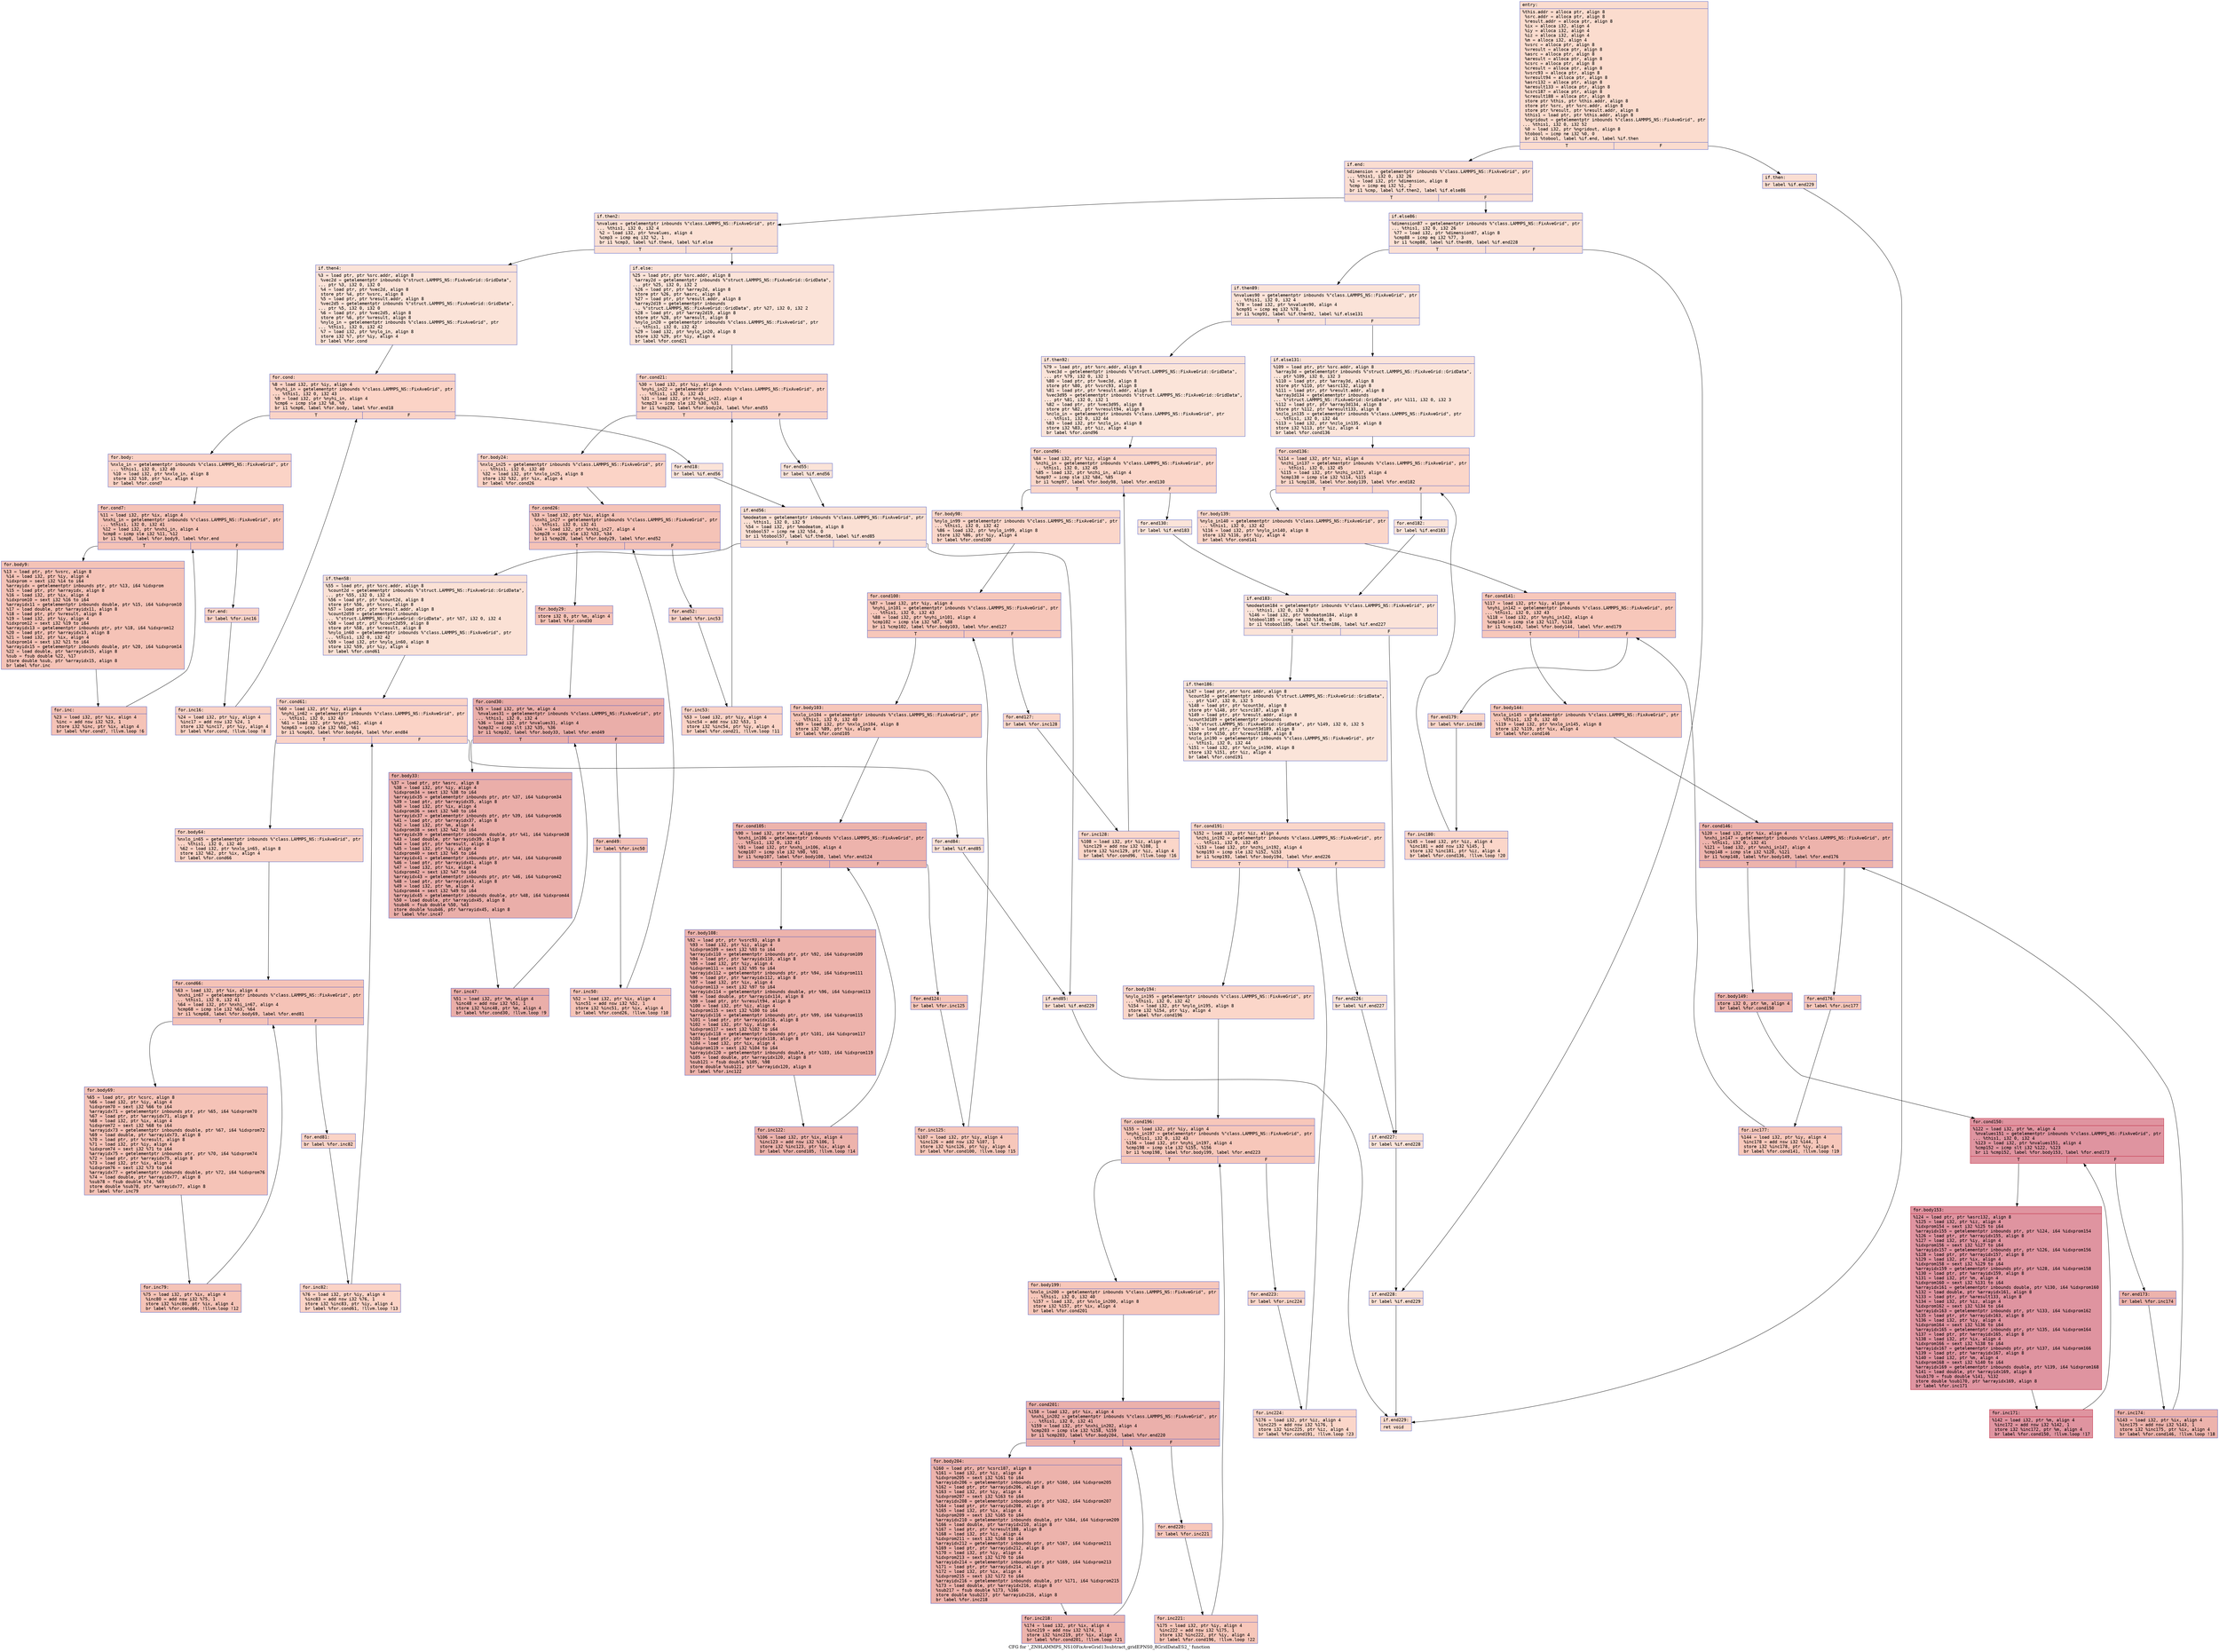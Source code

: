 digraph "CFG for '_ZN9LAMMPS_NS10FixAveGrid13subtract_gridEPNS0_8GridDataES2_' function" {
	label="CFG for '_ZN9LAMMPS_NS10FixAveGrid13subtract_gridEPNS0_8GridDataES2_' function";

	Node0x560b5145b960 [shape=record,color="#3d50c3ff", style=filled, fillcolor="#f7af9170" fontname="Courier",label="{entry:\l|  %this.addr = alloca ptr, align 8\l  %src.addr = alloca ptr, align 8\l  %result.addr = alloca ptr, align 8\l  %ix = alloca i32, align 4\l  %iy = alloca i32, align 4\l  %iz = alloca i32, align 4\l  %m = alloca i32, align 4\l  %vsrc = alloca ptr, align 8\l  %vresult = alloca ptr, align 8\l  %asrc = alloca ptr, align 8\l  %aresult = alloca ptr, align 8\l  %csrc = alloca ptr, align 8\l  %cresult = alloca ptr, align 8\l  %vsrc93 = alloca ptr, align 8\l  %vresult94 = alloca ptr, align 8\l  %asrc132 = alloca ptr, align 8\l  %aresult133 = alloca ptr, align 8\l  %csrc187 = alloca ptr, align 8\l  %cresult188 = alloca ptr, align 8\l  store ptr %this, ptr %this.addr, align 8\l  store ptr %src, ptr %src.addr, align 8\l  store ptr %result, ptr %result.addr, align 8\l  %this1 = load ptr, ptr %this.addr, align 8\l  %ngridout = getelementptr inbounds %\"class.LAMMPS_NS::FixAveGrid\", ptr\l... %this1, i32 0, i32 52\l  %0 = load i32, ptr %ngridout, align 8\l  %tobool = icmp ne i32 %0, 0\l  br i1 %tobool, label %if.end, label %if.then\l|{<s0>T|<s1>F}}"];
	Node0x560b5145b960:s0 -> Node0x560b51462340[tooltip="entry -> if.end\nProbability 62.50%" ];
	Node0x560b5145b960:s1 -> Node0x560b51463090[tooltip="entry -> if.then\nProbability 37.50%" ];
	Node0x560b51463090 [shape=record,color="#3d50c3ff", style=filled, fillcolor="#f7b59970" fontname="Courier",label="{if.then:\l|  br label %if.end229\l}"];
	Node0x560b51463090 -> Node0x560b514631b0[tooltip="if.then -> if.end229\nProbability 100.00%" ];
	Node0x560b51462340 [shape=record,color="#3d50c3ff", style=filled, fillcolor="#f7b39670" fontname="Courier",label="{if.end:\l|  %dimension = getelementptr inbounds %\"class.LAMMPS_NS::FixAveGrid\", ptr\l... %this1, i32 0, i32 26\l  %1 = load i32, ptr %dimension, align 8\l  %cmp = icmp eq i32 %1, 2\l  br i1 %cmp, label %if.then2, label %if.else86\l|{<s0>T|<s1>F}}"];
	Node0x560b51462340:s0 -> Node0x560b514634c0[tooltip="if.end -> if.then2\nProbability 50.00%" ];
	Node0x560b51462340:s1 -> Node0x560b51463540[tooltip="if.end -> if.else86\nProbability 50.00%" ];
	Node0x560b514634c0 [shape=record,color="#3d50c3ff", style=filled, fillcolor="#f7b99e70" fontname="Courier",label="{if.then2:\l|  %nvalues = getelementptr inbounds %\"class.LAMMPS_NS::FixAveGrid\", ptr\l... %this1, i32 0, i32 4\l  %2 = load i32, ptr %nvalues, align 4\l  %cmp3 = icmp eq i32 %2, 1\l  br i1 %cmp3, label %if.then4, label %if.else\l|{<s0>T|<s1>F}}"];
	Node0x560b514634c0:s0 -> Node0x560b51463880[tooltip="if.then2 -> if.then4\nProbability 50.00%" ];
	Node0x560b514634c0:s1 -> Node0x560b51463900[tooltip="if.then2 -> if.else\nProbability 50.00%" ];
	Node0x560b51463880 [shape=record,color="#3d50c3ff", style=filled, fillcolor="#f6bfa670" fontname="Courier",label="{if.then4:\l|  %3 = load ptr, ptr %src.addr, align 8\l  %vec2d = getelementptr inbounds %\"struct.LAMMPS_NS::FixAveGrid::GridData\",\l... ptr %3, i32 0, i32 0\l  %4 = load ptr, ptr %vec2d, align 8\l  store ptr %4, ptr %vsrc, align 8\l  %5 = load ptr, ptr %result.addr, align 8\l  %vec2d5 = getelementptr inbounds %\"struct.LAMMPS_NS::FixAveGrid::GridData\",\l... ptr %5, i32 0, i32 0\l  %6 = load ptr, ptr %vec2d5, align 8\l  store ptr %6, ptr %vresult, align 8\l  %nylo_in = getelementptr inbounds %\"class.LAMMPS_NS::FixAveGrid\", ptr\l... %this1, i32 0, i32 42\l  %7 = load i32, ptr %nylo_in, align 8\l  store i32 %7, ptr %iy, align 4\l  br label %for.cond\l}"];
	Node0x560b51463880 -> Node0x560b51464120[tooltip="if.then4 -> for.cond\nProbability 100.00%" ];
	Node0x560b51464120 [shape=record,color="#3d50c3ff", style=filled, fillcolor="#f59c7d70" fontname="Courier",label="{for.cond:\l|  %8 = load i32, ptr %iy, align 4\l  %nyhi_in = getelementptr inbounds %\"class.LAMMPS_NS::FixAveGrid\", ptr\l... %this1, i32 0, i32 43\l  %9 = load i32, ptr %nyhi_in, align 4\l  %cmp6 = icmp sle i32 %8, %9\l  br i1 %cmp6, label %for.body, label %for.end18\l|{<s0>T|<s1>F}}"];
	Node0x560b51464120:s0 -> Node0x560b514644a0[tooltip="for.cond -> for.body\nProbability 96.88%" ];
	Node0x560b51464120:s1 -> Node0x560b51464520[tooltip="for.cond -> for.end18\nProbability 3.12%" ];
	Node0x560b514644a0 [shape=record,color="#3d50c3ff", style=filled, fillcolor="#f59c7d70" fontname="Courier",label="{for.body:\l|  %nxlo_in = getelementptr inbounds %\"class.LAMMPS_NS::FixAveGrid\", ptr\l... %this1, i32 0, i32 40\l  %10 = load i32, ptr %nxlo_in, align 8\l  store i32 %10, ptr %ix, align 4\l  br label %for.cond7\l}"];
	Node0x560b514644a0 -> Node0x560b51464850[tooltip="for.body -> for.cond7\nProbability 100.00%" ];
	Node0x560b51464850 [shape=record,color="#3d50c3ff", style=filled, fillcolor="#e8765c70" fontname="Courier",label="{for.cond7:\l|  %11 = load i32, ptr %ix, align 4\l  %nxhi_in = getelementptr inbounds %\"class.LAMMPS_NS::FixAveGrid\", ptr\l... %this1, i32 0, i32 41\l  %12 = load i32, ptr %nxhi_in, align 4\l  %cmp8 = icmp sle i32 %11, %12\l  br i1 %cmp8, label %for.body9, label %for.end\l|{<s0>T|<s1>F}}"];
	Node0x560b51464850:s0 -> Node0x560b5134bf10[tooltip="for.cond7 -> for.body9\nProbability 96.88%" ];
	Node0x560b51464850:s1 -> Node0x560b51462d70[tooltip="for.cond7 -> for.end\nProbability 3.12%" ];
	Node0x560b5134bf10 [shape=record,color="#3d50c3ff", style=filled, fillcolor="#e8765c70" fontname="Courier",label="{for.body9:\l|  %13 = load ptr, ptr %vsrc, align 8\l  %14 = load i32, ptr %iy, align 4\l  %idxprom = sext i32 %14 to i64\l  %arrayidx = getelementptr inbounds ptr, ptr %13, i64 %idxprom\l  %15 = load ptr, ptr %arrayidx, align 8\l  %16 = load i32, ptr %ix, align 4\l  %idxprom10 = sext i32 %16 to i64\l  %arrayidx11 = getelementptr inbounds double, ptr %15, i64 %idxprom10\l  %17 = load double, ptr %arrayidx11, align 8\l  %18 = load ptr, ptr %vresult, align 8\l  %19 = load i32, ptr %iy, align 4\l  %idxprom12 = sext i32 %19 to i64\l  %arrayidx13 = getelementptr inbounds ptr, ptr %18, i64 %idxprom12\l  %20 = load ptr, ptr %arrayidx13, align 8\l  %21 = load i32, ptr %ix, align 4\l  %idxprom14 = sext i32 %21 to i64\l  %arrayidx15 = getelementptr inbounds double, ptr %20, i64 %idxprom14\l  %22 = load double, ptr %arrayidx15, align 8\l  %sub = fsub double %22, %17\l  store double %sub, ptr %arrayidx15, align 8\l  br label %for.inc\l}"];
	Node0x560b5134bf10 -> Node0x560b51465bc0[tooltip="for.body9 -> for.inc\nProbability 100.00%" ];
	Node0x560b51465bc0 [shape=record,color="#3d50c3ff", style=filled, fillcolor="#e8765c70" fontname="Courier",label="{for.inc:\l|  %23 = load i32, ptr %ix, align 4\l  %inc = add nsw i32 %23, 1\l  store i32 %inc, ptr %ix, align 4\l  br label %for.cond7, !llvm.loop !6\l}"];
	Node0x560b51465bc0 -> Node0x560b51464850[tooltip="for.inc -> for.cond7\nProbability 100.00%" ];
	Node0x560b51462d70 [shape=record,color="#3d50c3ff", style=filled, fillcolor="#f59c7d70" fontname="Courier",label="{for.end:\l|  br label %for.inc16\l}"];
	Node0x560b51462d70 -> Node0x560b51466030[tooltip="for.end -> for.inc16\nProbability 100.00%" ];
	Node0x560b51466030 [shape=record,color="#3d50c3ff", style=filled, fillcolor="#f59c7d70" fontname="Courier",label="{for.inc16:\l|  %24 = load i32, ptr %iy, align 4\l  %inc17 = add nsw i32 %24, 1\l  store i32 %inc17, ptr %iy, align 4\l  br label %for.cond, !llvm.loop !8\l}"];
	Node0x560b51466030 -> Node0x560b51464120[tooltip="for.inc16 -> for.cond\nProbability 100.00%" ];
	Node0x560b51464520 [shape=record,color="#3d50c3ff", style=filled, fillcolor="#f6bfa670" fontname="Courier",label="{for.end18:\l|  br label %if.end56\l}"];
	Node0x560b51464520 -> Node0x560b514664b0[tooltip="for.end18 -> if.end56\nProbability 100.00%" ];
	Node0x560b51463900 [shape=record,color="#3d50c3ff", style=filled, fillcolor="#f6bfa670" fontname="Courier",label="{if.else:\l|  %25 = load ptr, ptr %src.addr, align 8\l  %array2d = getelementptr inbounds %\"struct.LAMMPS_NS::FixAveGrid::GridData\",\l... ptr %25, i32 0, i32 2\l  %26 = load ptr, ptr %array2d, align 8\l  store ptr %26, ptr %asrc, align 8\l  %27 = load ptr, ptr %result.addr, align 8\l  %array2d19 = getelementptr inbounds\l... %\"struct.LAMMPS_NS::FixAveGrid::GridData\", ptr %27, i32 0, i32 2\l  %28 = load ptr, ptr %array2d19, align 8\l  store ptr %28, ptr %aresult, align 8\l  %nylo_in20 = getelementptr inbounds %\"class.LAMMPS_NS::FixAveGrid\", ptr\l... %this1, i32 0, i32 42\l  %29 = load i32, ptr %nylo_in20, align 8\l  store i32 %29, ptr %iy, align 4\l  br label %for.cond21\l}"];
	Node0x560b51463900 -> Node0x560b51466cc0[tooltip="if.else -> for.cond21\nProbability 100.00%" ];
	Node0x560b51466cc0 [shape=record,color="#3d50c3ff", style=filled, fillcolor="#f59c7d70" fontname="Courier",label="{for.cond21:\l|  %30 = load i32, ptr %iy, align 4\l  %nyhi_in22 = getelementptr inbounds %\"class.LAMMPS_NS::FixAveGrid\", ptr\l... %this1, i32 0, i32 43\l  %31 = load i32, ptr %nyhi_in22, align 4\l  %cmp23 = icmp sle i32 %30, %31\l  br i1 %cmp23, label %for.body24, label %for.end55\l|{<s0>T|<s1>F}}"];
	Node0x560b51466cc0:s0 -> Node0x560b51467050[tooltip="for.cond21 -> for.body24\nProbability 96.88%" ];
	Node0x560b51466cc0:s1 -> Node0x560b514670d0[tooltip="for.cond21 -> for.end55\nProbability 3.12%" ];
	Node0x560b51467050 [shape=record,color="#3d50c3ff", style=filled, fillcolor="#f59c7d70" fontname="Courier",label="{for.body24:\l|  %nxlo_in25 = getelementptr inbounds %\"class.LAMMPS_NS::FixAveGrid\", ptr\l... %this1, i32 0, i32 40\l  %32 = load i32, ptr %nxlo_in25, align 8\l  store i32 %32, ptr %ix, align 4\l  br label %for.cond26\l}"];
	Node0x560b51467050 -> Node0x560b51467410[tooltip="for.body24 -> for.cond26\nProbability 100.00%" ];
	Node0x560b51467410 [shape=record,color="#3d50c3ff", style=filled, fillcolor="#e8765c70" fontname="Courier",label="{for.cond26:\l|  %33 = load i32, ptr %ix, align 4\l  %nxhi_in27 = getelementptr inbounds %\"class.LAMMPS_NS::FixAveGrid\", ptr\l... %this1, i32 0, i32 41\l  %34 = load i32, ptr %nxhi_in27, align 4\l  %cmp28 = icmp sle i32 %33, %34\l  br i1 %cmp28, label %for.body29, label %for.end52\l|{<s0>T|<s1>F}}"];
	Node0x560b51467410:s0 -> Node0x560b514677a0[tooltip="for.cond26 -> for.body29\nProbability 96.88%" ];
	Node0x560b51467410:s1 -> Node0x560b51467820[tooltip="for.cond26 -> for.end52\nProbability 3.12%" ];
	Node0x560b514677a0 [shape=record,color="#3d50c3ff", style=filled, fillcolor="#e8765c70" fontname="Courier",label="{for.body29:\l|  store i32 0, ptr %m, align 4\l  br label %for.cond30\l}"];
	Node0x560b514677a0 -> Node0x560b514679f0[tooltip="for.body29 -> for.cond30\nProbability 100.00%" ];
	Node0x560b514679f0 [shape=record,color="#3d50c3ff", style=filled, fillcolor="#d0473d70" fontname="Courier",label="{for.cond30:\l|  %35 = load i32, ptr %m, align 4\l  %nvalues31 = getelementptr inbounds %\"class.LAMMPS_NS::FixAveGrid\", ptr\l... %this1, i32 0, i32 4\l  %36 = load i32, ptr %nvalues31, align 4\l  %cmp32 = icmp slt i32 %35, %36\l  br i1 %cmp32, label %for.body33, label %for.end49\l|{<s0>T|<s1>F}}"];
	Node0x560b514679f0:s0 -> Node0x560b51467d80[tooltip="for.cond30 -> for.body33\nProbability 96.88%" ];
	Node0x560b514679f0:s1 -> Node0x560b51467e00[tooltip="for.cond30 -> for.end49\nProbability 3.12%" ];
	Node0x560b51467d80 [shape=record,color="#3d50c3ff", style=filled, fillcolor="#d0473d70" fontname="Courier",label="{for.body33:\l|  %37 = load ptr, ptr %asrc, align 8\l  %38 = load i32, ptr %iy, align 4\l  %idxprom34 = sext i32 %38 to i64\l  %arrayidx35 = getelementptr inbounds ptr, ptr %37, i64 %idxprom34\l  %39 = load ptr, ptr %arrayidx35, align 8\l  %40 = load i32, ptr %ix, align 4\l  %idxprom36 = sext i32 %40 to i64\l  %arrayidx37 = getelementptr inbounds ptr, ptr %39, i64 %idxprom36\l  %41 = load ptr, ptr %arrayidx37, align 8\l  %42 = load i32, ptr %m, align 4\l  %idxprom38 = sext i32 %42 to i64\l  %arrayidx39 = getelementptr inbounds double, ptr %41, i64 %idxprom38\l  %43 = load double, ptr %arrayidx39, align 8\l  %44 = load ptr, ptr %aresult, align 8\l  %45 = load i32, ptr %iy, align 4\l  %idxprom40 = sext i32 %45 to i64\l  %arrayidx41 = getelementptr inbounds ptr, ptr %44, i64 %idxprom40\l  %46 = load ptr, ptr %arrayidx41, align 8\l  %47 = load i32, ptr %ix, align 4\l  %idxprom42 = sext i32 %47 to i64\l  %arrayidx43 = getelementptr inbounds ptr, ptr %46, i64 %idxprom42\l  %48 = load ptr, ptr %arrayidx43, align 8\l  %49 = load i32, ptr %m, align 4\l  %idxprom44 = sext i32 %49 to i64\l  %arrayidx45 = getelementptr inbounds double, ptr %48, i64 %idxprom44\l  %50 = load double, ptr %arrayidx45, align 8\l  %sub46 = fsub double %50, %43\l  store double %sub46, ptr %arrayidx45, align 8\l  br label %for.inc47\l}"];
	Node0x560b51467d80 -> Node0x560b51464c70[tooltip="for.body33 -> for.inc47\nProbability 100.00%" ];
	Node0x560b51464c70 [shape=record,color="#3d50c3ff", style=filled, fillcolor="#d0473d70" fontname="Courier",label="{for.inc47:\l|  %51 = load i32, ptr %m, align 4\l  %inc48 = add nsw i32 %51, 1\l  store i32 %inc48, ptr %m, align 4\l  br label %for.cond30, !llvm.loop !9\l}"];
	Node0x560b51464c70 -> Node0x560b514679f0[tooltip="for.inc47 -> for.cond30\nProbability 100.00%" ];
	Node0x560b51467e00 [shape=record,color="#3d50c3ff", style=filled, fillcolor="#e8765c70" fontname="Courier",label="{for.end49:\l|  br label %for.inc50\l}"];
	Node0x560b51467e00 -> Node0x560b514650f0[tooltip="for.end49 -> for.inc50\nProbability 100.00%" ];
	Node0x560b514650f0 [shape=record,color="#3d50c3ff", style=filled, fillcolor="#e8765c70" fontname="Courier",label="{for.inc50:\l|  %52 = load i32, ptr %ix, align 4\l  %inc51 = add nsw i32 %52, 1\l  store i32 %inc51, ptr %ix, align 4\l  br label %for.cond26, !llvm.loop !10\l}"];
	Node0x560b514650f0 -> Node0x560b51467410[tooltip="for.inc50 -> for.cond26\nProbability 100.00%" ];
	Node0x560b51467820 [shape=record,color="#3d50c3ff", style=filled, fillcolor="#f59c7d70" fontname="Courier",label="{for.end52:\l|  br label %for.inc53\l}"];
	Node0x560b51467820 -> Node0x560b5146a7a0[tooltip="for.end52 -> for.inc53\nProbability 100.00%" ];
	Node0x560b5146a7a0 [shape=record,color="#3d50c3ff", style=filled, fillcolor="#f59c7d70" fontname="Courier",label="{for.inc53:\l|  %53 = load i32, ptr %iy, align 4\l  %inc54 = add nsw i32 %53, 1\l  store i32 %inc54, ptr %iy, align 4\l  br label %for.cond21, !llvm.loop !11\l}"];
	Node0x560b5146a7a0 -> Node0x560b51466cc0[tooltip="for.inc53 -> for.cond21\nProbability 100.00%" ];
	Node0x560b514670d0 [shape=record,color="#3d50c3ff", style=filled, fillcolor="#f6bfa670" fontname="Courier",label="{for.end55:\l|  br label %if.end56\l}"];
	Node0x560b514670d0 -> Node0x560b514664b0[tooltip="for.end55 -> if.end56\nProbability 100.00%" ];
	Node0x560b514664b0 [shape=record,color="#3d50c3ff", style=filled, fillcolor="#f7b99e70" fontname="Courier",label="{if.end56:\l|  %modeatom = getelementptr inbounds %\"class.LAMMPS_NS::FixAveGrid\", ptr\l... %this1, i32 0, i32 9\l  %54 = load i32, ptr %modeatom, align 8\l  %tobool57 = icmp ne i32 %54, 0\l  br i1 %tobool57, label %if.then58, label %if.end85\l|{<s0>T|<s1>F}}"];
	Node0x560b514664b0:s0 -> Node0x560b5146aec0[tooltip="if.end56 -> if.then58\nProbability 62.50%" ];
	Node0x560b514664b0:s1 -> Node0x560b5146af40[tooltip="if.end56 -> if.end85\nProbability 37.50%" ];
	Node0x560b5146aec0 [shape=record,color="#3d50c3ff", style=filled, fillcolor="#f7bca170" fontname="Courier",label="{if.then58:\l|  %55 = load ptr, ptr %src.addr, align 8\l  %count2d = getelementptr inbounds %\"struct.LAMMPS_NS::FixAveGrid::GridData\",\l... ptr %55, i32 0, i32 4\l  %56 = load ptr, ptr %count2d, align 8\l  store ptr %56, ptr %csrc, align 8\l  %57 = load ptr, ptr %result.addr, align 8\l  %count2d59 = getelementptr inbounds\l... %\"struct.LAMMPS_NS::FixAveGrid::GridData\", ptr %57, i32 0, i32 4\l  %58 = load ptr, ptr %count2d59, align 8\l  store ptr %58, ptr %cresult, align 8\l  %nylo_in60 = getelementptr inbounds %\"class.LAMMPS_NS::FixAveGrid\", ptr\l... %this1, i32 0, i32 42\l  %59 = load i32, ptr %nylo_in60, align 8\l  store i32 %59, ptr %iy, align 4\l  br label %for.cond61\l}"];
	Node0x560b5146aec0 -> Node0x560b5146b790[tooltip="if.then58 -> for.cond61\nProbability 100.00%" ];
	Node0x560b5146b790 [shape=record,color="#3d50c3ff", style=filled, fillcolor="#f59c7d70" fontname="Courier",label="{for.cond61:\l|  %60 = load i32, ptr %iy, align 4\l  %nyhi_in62 = getelementptr inbounds %\"class.LAMMPS_NS::FixAveGrid\", ptr\l... %this1, i32 0, i32 43\l  %61 = load i32, ptr %nyhi_in62, align 4\l  %cmp63 = icmp sle i32 %60, %61\l  br i1 %cmp63, label %for.body64, label %for.end84\l|{<s0>T|<s1>F}}"];
	Node0x560b5146b790:s0 -> Node0x560b5146bb20[tooltip="for.cond61 -> for.body64\nProbability 96.88%" ];
	Node0x560b5146b790:s1 -> Node0x560b5146bba0[tooltip="for.cond61 -> for.end84\nProbability 3.12%" ];
	Node0x560b5146bb20 [shape=record,color="#3d50c3ff", style=filled, fillcolor="#f59c7d70" fontname="Courier",label="{for.body64:\l|  %nxlo_in65 = getelementptr inbounds %\"class.LAMMPS_NS::FixAveGrid\", ptr\l... %this1, i32 0, i32 40\l  %62 = load i32, ptr %nxlo_in65, align 8\l  store i32 %62, ptr %ix, align 4\l  br label %for.cond66\l}"];
	Node0x560b5146bb20 -> Node0x560b5146bee0[tooltip="for.body64 -> for.cond66\nProbability 100.00%" ];
	Node0x560b5146bee0 [shape=record,color="#3d50c3ff", style=filled, fillcolor="#e8765c70" fontname="Courier",label="{for.cond66:\l|  %63 = load i32, ptr %ix, align 4\l  %nxhi_in67 = getelementptr inbounds %\"class.LAMMPS_NS::FixAveGrid\", ptr\l... %this1, i32 0, i32 41\l  %64 = load i32, ptr %nxhi_in67, align 4\l  %cmp68 = icmp sle i32 %63, %64\l  br i1 %cmp68, label %for.body69, label %for.end81\l|{<s0>T|<s1>F}}"];
	Node0x560b5146bee0:s0 -> Node0x560b5146c270[tooltip="for.cond66 -> for.body69\nProbability 96.88%" ];
	Node0x560b5146bee0:s1 -> Node0x560b5146c2f0[tooltip="for.cond66 -> for.end81\nProbability 3.12%" ];
	Node0x560b5146c270 [shape=record,color="#3d50c3ff", style=filled, fillcolor="#e8765c70" fontname="Courier",label="{for.body69:\l|  %65 = load ptr, ptr %csrc, align 8\l  %66 = load i32, ptr %iy, align 4\l  %idxprom70 = sext i32 %66 to i64\l  %arrayidx71 = getelementptr inbounds ptr, ptr %65, i64 %idxprom70\l  %67 = load ptr, ptr %arrayidx71, align 8\l  %68 = load i32, ptr %ix, align 4\l  %idxprom72 = sext i32 %68 to i64\l  %arrayidx73 = getelementptr inbounds double, ptr %67, i64 %idxprom72\l  %69 = load double, ptr %arrayidx73, align 8\l  %70 = load ptr, ptr %cresult, align 8\l  %71 = load i32, ptr %iy, align 4\l  %idxprom74 = sext i32 %71 to i64\l  %arrayidx75 = getelementptr inbounds ptr, ptr %70, i64 %idxprom74\l  %72 = load ptr, ptr %arrayidx75, align 8\l  %73 = load i32, ptr %ix, align 4\l  %idxprom76 = sext i32 %73 to i64\l  %arrayidx77 = getelementptr inbounds double, ptr %72, i64 %idxprom76\l  %74 = load double, ptr %arrayidx77, align 8\l  %sub78 = fsub double %74, %69\l  store double %sub78, ptr %arrayidx77, align 8\l  br label %for.inc79\l}"];
	Node0x560b5146c270 -> Node0x560b5146d030[tooltip="for.body69 -> for.inc79\nProbability 100.00%" ];
	Node0x560b5146d030 [shape=record,color="#3d50c3ff", style=filled, fillcolor="#e8765c70" fontname="Courier",label="{for.inc79:\l|  %75 = load i32, ptr %ix, align 4\l  %inc80 = add nsw i32 %75, 1\l  store i32 %inc80, ptr %ix, align 4\l  br label %for.cond66, !llvm.loop !12\l}"];
	Node0x560b5146d030 -> Node0x560b5146bee0[tooltip="for.inc79 -> for.cond66\nProbability 100.00%" ];
	Node0x560b5146c2f0 [shape=record,color="#3d50c3ff", style=filled, fillcolor="#f59c7d70" fontname="Courier",label="{for.end81:\l|  br label %for.inc82\l}"];
	Node0x560b5146c2f0 -> Node0x560b5146d4b0[tooltip="for.end81 -> for.inc82\nProbability 100.00%" ];
	Node0x560b5146d4b0 [shape=record,color="#3d50c3ff", style=filled, fillcolor="#f59c7d70" fontname="Courier",label="{for.inc82:\l|  %76 = load i32, ptr %iy, align 4\l  %inc83 = add nsw i32 %76, 1\l  store i32 %inc83, ptr %iy, align 4\l  br label %for.cond61, !llvm.loop !13\l}"];
	Node0x560b5146d4b0 -> Node0x560b5146b790[tooltip="for.inc82 -> for.cond61\nProbability 100.00%" ];
	Node0x560b5146bba0 [shape=record,color="#3d50c3ff", style=filled, fillcolor="#f7bca170" fontname="Courier",label="{for.end84:\l|  br label %if.end85\l}"];
	Node0x560b5146bba0 -> Node0x560b5146af40[tooltip="for.end84 -> if.end85\nProbability 100.00%" ];
	Node0x560b5146af40 [shape=record,color="#3d50c3ff", style=filled, fillcolor="#f7b99e70" fontname="Courier",label="{if.end85:\l|  br label %if.end229\l}"];
	Node0x560b5146af40 -> Node0x560b514631b0[tooltip="if.end85 -> if.end229\nProbability 100.00%" ];
	Node0x560b51463540 [shape=record,color="#3d50c3ff", style=filled, fillcolor="#f7b99e70" fontname="Courier",label="{if.else86:\l|  %dimension87 = getelementptr inbounds %\"class.LAMMPS_NS::FixAveGrid\", ptr\l... %this1, i32 0, i32 26\l  %77 = load i32, ptr %dimension87, align 8\l  %cmp88 = icmp eq i32 %77, 3\l  br i1 %cmp88, label %if.then89, label %if.end228\l|{<s0>T|<s1>F}}"];
	Node0x560b51463540:s0 -> Node0x560b5146dc30[tooltip="if.else86 -> if.then89\nProbability 50.00%" ];
	Node0x560b51463540:s1 -> Node0x560b5146dcb0[tooltip="if.else86 -> if.end228\nProbability 50.00%" ];
	Node0x560b5146dc30 [shape=record,color="#3d50c3ff", style=filled, fillcolor="#f6bfa670" fontname="Courier",label="{if.then89:\l|  %nvalues90 = getelementptr inbounds %\"class.LAMMPS_NS::FixAveGrid\", ptr\l... %this1, i32 0, i32 4\l  %78 = load i32, ptr %nvalues90, align 4\l  %cmp91 = icmp eq i32 %78, 1\l  br i1 %cmp91, label %if.then92, label %if.else131\l|{<s0>T|<s1>F}}"];
	Node0x560b5146dc30:s0 -> Node0x560b5146e000[tooltip="if.then89 -> if.then92\nProbability 50.00%" ];
	Node0x560b5146dc30:s1 -> Node0x560b5146e080[tooltip="if.then89 -> if.else131\nProbability 50.00%" ];
	Node0x560b5146e000 [shape=record,color="#3d50c3ff", style=filled, fillcolor="#f5c1a970" fontname="Courier",label="{if.then92:\l|  %79 = load ptr, ptr %src.addr, align 8\l  %vec3d = getelementptr inbounds %\"struct.LAMMPS_NS::FixAveGrid::GridData\",\l... ptr %79, i32 0, i32 1\l  %80 = load ptr, ptr %vec3d, align 8\l  store ptr %80, ptr %vsrc93, align 8\l  %81 = load ptr, ptr %result.addr, align 8\l  %vec3d95 = getelementptr inbounds %\"struct.LAMMPS_NS::FixAveGrid::GridData\",\l... ptr %81, i32 0, i32 1\l  %82 = load ptr, ptr %vec3d95, align 8\l  store ptr %82, ptr %vresult94, align 8\l  %nzlo_in = getelementptr inbounds %\"class.LAMMPS_NS::FixAveGrid\", ptr\l... %this1, i32 0, i32 44\l  %83 = load i32, ptr %nzlo_in, align 8\l  store i32 %83, ptr %iz, align 4\l  br label %for.cond96\l}"];
	Node0x560b5146e000 -> Node0x560b5146e8b0[tooltip="if.then92 -> for.cond96\nProbability 100.00%" ];
	Node0x560b5146e8b0 [shape=record,color="#3d50c3ff", style=filled, fillcolor="#f6a38570" fontname="Courier",label="{for.cond96:\l|  %84 = load i32, ptr %iz, align 4\l  %nzhi_in = getelementptr inbounds %\"class.LAMMPS_NS::FixAveGrid\", ptr\l... %this1, i32 0, i32 45\l  %85 = load i32, ptr %nzhi_in, align 4\l  %cmp97 = icmp sle i32 %84, %85\l  br i1 %cmp97, label %for.body98, label %for.end130\l|{<s0>T|<s1>F}}"];
	Node0x560b5146e8b0:s0 -> Node0x560b5146ec30[tooltip="for.cond96 -> for.body98\nProbability 96.88%" ];
	Node0x560b5146e8b0:s1 -> Node0x560b5146ecb0[tooltip="for.cond96 -> for.end130\nProbability 3.12%" ];
	Node0x560b5146ec30 [shape=record,color="#3d50c3ff", style=filled, fillcolor="#f6a38570" fontname="Courier",label="{for.body98:\l|  %nylo_in99 = getelementptr inbounds %\"class.LAMMPS_NS::FixAveGrid\", ptr\l... %this1, i32 0, i32 42\l  %86 = load i32, ptr %nylo_in99, align 8\l  store i32 %86, ptr %iy, align 4\l  br label %for.cond100\l}"];
	Node0x560b5146ec30 -> Node0x560b5146eff0[tooltip="for.body98 -> for.cond100\nProbability 100.00%" ];
	Node0x560b5146eff0 [shape=record,color="#3d50c3ff", style=filled, fillcolor="#ec7f6370" fontname="Courier",label="{for.cond100:\l|  %87 = load i32, ptr %iy, align 4\l  %nyhi_in101 = getelementptr inbounds %\"class.LAMMPS_NS::FixAveGrid\", ptr\l... %this1, i32 0, i32 43\l  %88 = load i32, ptr %nyhi_in101, align 4\l  %cmp102 = icmp sle i32 %87, %88\l  br i1 %cmp102, label %for.body103, label %for.end127\l|{<s0>T|<s1>F}}"];
	Node0x560b5146eff0:s0 -> Node0x560b5146f380[tooltip="for.cond100 -> for.body103\nProbability 96.88%" ];
	Node0x560b5146eff0:s1 -> Node0x560b5146f400[tooltip="for.cond100 -> for.end127\nProbability 3.12%" ];
	Node0x560b5146f380 [shape=record,color="#3d50c3ff", style=filled, fillcolor="#ec7f6370" fontname="Courier",label="{for.body103:\l|  %nxlo_in104 = getelementptr inbounds %\"class.LAMMPS_NS::FixAveGrid\", ptr\l... %this1, i32 0, i32 40\l  %89 = load i32, ptr %nxlo_in104, align 8\l  store i32 %89, ptr %ix, align 4\l  br label %for.cond105\l}"];
	Node0x560b5146f380 -> Node0x560b5146f740[tooltip="for.body103 -> for.cond105\nProbability 100.00%" ];
	Node0x560b5146f740 [shape=record,color="#3d50c3ff", style=filled, fillcolor="#d6524470" fontname="Courier",label="{for.cond105:\l|  %90 = load i32, ptr %ix, align 4\l  %nxhi_in106 = getelementptr inbounds %\"class.LAMMPS_NS::FixAveGrid\", ptr\l... %this1, i32 0, i32 41\l  %91 = load i32, ptr %nxhi_in106, align 4\l  %cmp107 = icmp sle i32 %90, %91\l  br i1 %cmp107, label %for.body108, label %for.end124\l|{<s0>T|<s1>F}}"];
	Node0x560b5146f740:s0 -> Node0x560b5146fad0[tooltip="for.cond105 -> for.body108\nProbability 96.88%" ];
	Node0x560b5146f740:s1 -> Node0x560b5146fb50[tooltip="for.cond105 -> for.end124\nProbability 3.12%" ];
	Node0x560b5146fad0 [shape=record,color="#3d50c3ff", style=filled, fillcolor="#d6524470" fontname="Courier",label="{for.body108:\l|  %92 = load ptr, ptr %vsrc93, align 8\l  %93 = load i32, ptr %iz, align 4\l  %idxprom109 = sext i32 %93 to i64\l  %arrayidx110 = getelementptr inbounds ptr, ptr %92, i64 %idxprom109\l  %94 = load ptr, ptr %arrayidx110, align 8\l  %95 = load i32, ptr %iy, align 4\l  %idxprom111 = sext i32 %95 to i64\l  %arrayidx112 = getelementptr inbounds ptr, ptr %94, i64 %idxprom111\l  %96 = load ptr, ptr %arrayidx112, align 8\l  %97 = load i32, ptr %ix, align 4\l  %idxprom113 = sext i32 %97 to i64\l  %arrayidx114 = getelementptr inbounds double, ptr %96, i64 %idxprom113\l  %98 = load double, ptr %arrayidx114, align 8\l  %99 = load ptr, ptr %vresult94, align 8\l  %100 = load i32, ptr %iz, align 4\l  %idxprom115 = sext i32 %100 to i64\l  %arrayidx116 = getelementptr inbounds ptr, ptr %99, i64 %idxprom115\l  %101 = load ptr, ptr %arrayidx116, align 8\l  %102 = load i32, ptr %iy, align 4\l  %idxprom117 = sext i32 %102 to i64\l  %arrayidx118 = getelementptr inbounds ptr, ptr %101, i64 %idxprom117\l  %103 = load ptr, ptr %arrayidx118, align 8\l  %104 = load i32, ptr %ix, align 4\l  %idxprom119 = sext i32 %104 to i64\l  %arrayidx120 = getelementptr inbounds double, ptr %103, i64 %idxprom119\l  %105 = load double, ptr %arrayidx120, align 8\l  %sub121 = fsub double %105, %98\l  store double %sub121, ptr %arrayidx120, align 8\l  br label %for.inc122\l}"];
	Node0x560b5146fad0 -> Node0x560b51471580[tooltip="for.body108 -> for.inc122\nProbability 100.00%" ];
	Node0x560b51471580 [shape=record,color="#3d50c3ff", style=filled, fillcolor="#d6524470" fontname="Courier",label="{for.inc122:\l|  %106 = load i32, ptr %ix, align 4\l  %inc123 = add nsw i32 %106, 1\l  store i32 %inc123, ptr %ix, align 4\l  br label %for.cond105, !llvm.loop !14\l}"];
	Node0x560b51471580 -> Node0x560b5146f740[tooltip="for.inc122 -> for.cond105\nProbability 100.00%" ];
	Node0x560b5146fb50 [shape=record,color="#3d50c3ff", style=filled, fillcolor="#ec7f6370" fontname="Courier",label="{for.end124:\l|  br label %for.inc125\l}"];
	Node0x560b5146fb50 -> Node0x560b51471a00[tooltip="for.end124 -> for.inc125\nProbability 100.00%" ];
	Node0x560b51471a00 [shape=record,color="#3d50c3ff", style=filled, fillcolor="#ec7f6370" fontname="Courier",label="{for.inc125:\l|  %107 = load i32, ptr %iy, align 4\l  %inc126 = add nsw i32 %107, 1\l  store i32 %inc126, ptr %iy, align 4\l  br label %for.cond100, !llvm.loop !15\l}"];
	Node0x560b51471a00 -> Node0x560b5146eff0[tooltip="for.inc125 -> for.cond100\nProbability 100.00%" ];
	Node0x560b5146f400 [shape=record,color="#3d50c3ff", style=filled, fillcolor="#f6a38570" fontname="Courier",label="{for.end127:\l|  br label %for.inc128\l}"];
	Node0x560b5146f400 -> Node0x560b51471e80[tooltip="for.end127 -> for.inc128\nProbability 100.00%" ];
	Node0x560b51471e80 [shape=record,color="#3d50c3ff", style=filled, fillcolor="#f6a38570" fontname="Courier",label="{for.inc128:\l|  %108 = load i32, ptr %iz, align 4\l  %inc129 = add nsw i32 %108, 1\l  store i32 %inc129, ptr %iz, align 4\l  br label %for.cond96, !llvm.loop !16\l}"];
	Node0x560b51471e80 -> Node0x560b5146e8b0[tooltip="for.inc128 -> for.cond96\nProbability 100.00%" ];
	Node0x560b5146ecb0 [shape=record,color="#3d50c3ff", style=filled, fillcolor="#f5c1a970" fontname="Courier",label="{for.end130:\l|  br label %if.end183\l}"];
	Node0x560b5146ecb0 -> Node0x560b51472300[tooltip="for.end130 -> if.end183\nProbability 100.00%" ];
	Node0x560b5146e080 [shape=record,color="#3d50c3ff", style=filled, fillcolor="#f5c1a970" fontname="Courier",label="{if.else131:\l|  %109 = load ptr, ptr %src.addr, align 8\l  %array3d = getelementptr inbounds %\"struct.LAMMPS_NS::FixAveGrid::GridData\",\l... ptr %109, i32 0, i32 3\l  %110 = load ptr, ptr %array3d, align 8\l  store ptr %110, ptr %asrc132, align 8\l  %111 = load ptr, ptr %result.addr, align 8\l  %array3d134 = getelementptr inbounds\l... %\"struct.LAMMPS_NS::FixAveGrid::GridData\", ptr %111, i32 0, i32 3\l  %112 = load ptr, ptr %array3d134, align 8\l  store ptr %112, ptr %aresult133, align 8\l  %nzlo_in135 = getelementptr inbounds %\"class.LAMMPS_NS::FixAveGrid\", ptr\l... %this1, i32 0, i32 44\l  %113 = load i32, ptr %nzlo_in135, align 8\l  store i32 %113, ptr %iz, align 4\l  br label %for.cond136\l}"];
	Node0x560b5146e080 -> Node0x560b51472b10[tooltip="if.else131 -> for.cond136\nProbability 100.00%" ];
	Node0x560b51472b10 [shape=record,color="#3d50c3ff", style=filled, fillcolor="#f6a38570" fontname="Courier",label="{for.cond136:\l|  %114 = load i32, ptr %iz, align 4\l  %nzhi_in137 = getelementptr inbounds %\"class.LAMMPS_NS::FixAveGrid\", ptr\l... %this1, i32 0, i32 45\l  %115 = load i32, ptr %nzhi_in137, align 4\l  %cmp138 = icmp sle i32 %114, %115\l  br i1 %cmp138, label %for.body139, label %for.end182\l|{<s0>T|<s1>F}}"];
	Node0x560b51472b10:s0 -> Node0x560b51472ea0[tooltip="for.cond136 -> for.body139\nProbability 96.88%" ];
	Node0x560b51472b10:s1 -> Node0x560b51472f20[tooltip="for.cond136 -> for.end182\nProbability 3.12%" ];
	Node0x560b51472ea0 [shape=record,color="#3d50c3ff", style=filled, fillcolor="#f6a38570" fontname="Courier",label="{for.body139:\l|  %nylo_in140 = getelementptr inbounds %\"class.LAMMPS_NS::FixAveGrid\", ptr\l... %this1, i32 0, i32 42\l  %116 = load i32, ptr %nylo_in140, align 8\l  store i32 %116, ptr %iy, align 4\l  br label %for.cond141\l}"];
	Node0x560b51472ea0 -> Node0x560b51473260[tooltip="for.body139 -> for.cond141\nProbability 100.00%" ];
	Node0x560b51473260 [shape=record,color="#3d50c3ff", style=filled, fillcolor="#ec7f6370" fontname="Courier",label="{for.cond141:\l|  %117 = load i32, ptr %iy, align 4\l  %nyhi_in142 = getelementptr inbounds %\"class.LAMMPS_NS::FixAveGrid\", ptr\l... %this1, i32 0, i32 43\l  %118 = load i32, ptr %nyhi_in142, align 4\l  %cmp143 = icmp sle i32 %117, %118\l  br i1 %cmp143, label %for.body144, label %for.end179\l|{<s0>T|<s1>F}}"];
	Node0x560b51473260:s0 -> Node0x560b51469920[tooltip="for.cond141 -> for.body144\nProbability 96.88%" ];
	Node0x560b51473260:s1 -> Node0x560b514699a0[tooltip="for.cond141 -> for.end179\nProbability 3.12%" ];
	Node0x560b51469920 [shape=record,color="#3d50c3ff", style=filled, fillcolor="#ec7f6370" fontname="Courier",label="{for.body144:\l|  %nxlo_in145 = getelementptr inbounds %\"class.LAMMPS_NS::FixAveGrid\", ptr\l... %this1, i32 0, i32 40\l  %119 = load i32, ptr %nxlo_in145, align 8\l  store i32 %119, ptr %ix, align 4\l  br label %for.cond146\l}"];
	Node0x560b51469920 -> Node0x560b51469ce0[tooltip="for.body144 -> for.cond146\nProbability 100.00%" ];
	Node0x560b51469ce0 [shape=record,color="#3d50c3ff", style=filled, fillcolor="#d6524470" fontname="Courier",label="{for.cond146:\l|  %120 = load i32, ptr %ix, align 4\l  %nxhi_in147 = getelementptr inbounds %\"class.LAMMPS_NS::FixAveGrid\", ptr\l... %this1, i32 0, i32 41\l  %121 = load i32, ptr %nxhi_in147, align 4\l  %cmp148 = icmp sle i32 %120, %121\l  br i1 %cmp148, label %for.body149, label %for.end176\l|{<s0>T|<s1>F}}"];
	Node0x560b51469ce0:s0 -> Node0x560b5146a070[tooltip="for.cond146 -> for.body149\nProbability 96.88%" ];
	Node0x560b51469ce0:s1 -> Node0x560b5146a0f0[tooltip="for.cond146 -> for.end176\nProbability 3.12%" ];
	Node0x560b5146a070 [shape=record,color="#3d50c3ff", style=filled, fillcolor="#d6524470" fontname="Courier",label="{for.body149:\l|  store i32 0, ptr %m, align 4\l  br label %for.cond150\l}"];
	Node0x560b5146a070 -> Node0x560b5146a2c0[tooltip="for.body149 -> for.cond150\nProbability 100.00%" ];
	Node0x560b5146a2c0 [shape=record,color="#b70d28ff", style=filled, fillcolor="#b70d2870" fontname="Courier",label="{for.cond150:\l|  %122 = load i32, ptr %m, align 4\l  %nvalues151 = getelementptr inbounds %\"class.LAMMPS_NS::FixAveGrid\", ptr\l... %this1, i32 0, i32 4\l  %123 = load i32, ptr %nvalues151, align 4\l  %cmp152 = icmp slt i32 %122, %123\l  br i1 %cmp152, label %for.body153, label %for.end173\l|{<s0>T|<s1>F}}"];
	Node0x560b5146a2c0:s0 -> Node0x560b51474f30[tooltip="for.cond150 -> for.body153\nProbability 96.88%" ];
	Node0x560b5146a2c0:s1 -> Node0x560b51474fb0[tooltip="for.cond150 -> for.end173\nProbability 3.12%" ];
	Node0x560b51474f30 [shape=record,color="#b70d28ff", style=filled, fillcolor="#b70d2870" fontname="Courier",label="{for.body153:\l|  %124 = load ptr, ptr %asrc132, align 8\l  %125 = load i32, ptr %iz, align 4\l  %idxprom154 = sext i32 %125 to i64\l  %arrayidx155 = getelementptr inbounds ptr, ptr %124, i64 %idxprom154\l  %126 = load ptr, ptr %arrayidx155, align 8\l  %127 = load i32, ptr %iy, align 4\l  %idxprom156 = sext i32 %127 to i64\l  %arrayidx157 = getelementptr inbounds ptr, ptr %126, i64 %idxprom156\l  %128 = load ptr, ptr %arrayidx157, align 8\l  %129 = load i32, ptr %ix, align 4\l  %idxprom158 = sext i32 %129 to i64\l  %arrayidx159 = getelementptr inbounds ptr, ptr %128, i64 %idxprom158\l  %130 = load ptr, ptr %arrayidx159, align 8\l  %131 = load i32, ptr %m, align 4\l  %idxprom160 = sext i32 %131 to i64\l  %arrayidx161 = getelementptr inbounds double, ptr %130, i64 %idxprom160\l  %132 = load double, ptr %arrayidx161, align 8\l  %133 = load ptr, ptr %aresult133, align 8\l  %134 = load i32, ptr %iz, align 4\l  %idxprom162 = sext i32 %134 to i64\l  %arrayidx163 = getelementptr inbounds ptr, ptr %133, i64 %idxprom162\l  %135 = load ptr, ptr %arrayidx163, align 8\l  %136 = load i32, ptr %iy, align 4\l  %idxprom164 = sext i32 %136 to i64\l  %arrayidx165 = getelementptr inbounds ptr, ptr %135, i64 %idxprom164\l  %137 = load ptr, ptr %arrayidx165, align 8\l  %138 = load i32, ptr %ix, align 4\l  %idxprom166 = sext i32 %138 to i64\l  %arrayidx167 = getelementptr inbounds ptr, ptr %137, i64 %idxprom166\l  %139 = load ptr, ptr %arrayidx167, align 8\l  %140 = load i32, ptr %m, align 4\l  %idxprom168 = sext i32 %140 to i64\l  %arrayidx169 = getelementptr inbounds double, ptr %139, i64 %idxprom168\l  %141 = load double, ptr %arrayidx169, align 8\l  %sub170 = fsub double %141, %132\l  store double %sub170, ptr %arrayidx169, align 8\l  br label %for.inc171\l}"];
	Node0x560b51474f30 -> Node0x560b51476710[tooltip="for.body153 -> for.inc171\nProbability 100.00%" ];
	Node0x560b51476710 [shape=record,color="#b70d28ff", style=filled, fillcolor="#b70d2870" fontname="Courier",label="{for.inc171:\l|  %142 = load i32, ptr %m, align 4\l  %inc172 = add nsw i32 %142, 1\l  store i32 %inc172, ptr %m, align 4\l  br label %for.cond150, !llvm.loop !17\l}"];
	Node0x560b51476710 -> Node0x560b5146a2c0[tooltip="for.inc171 -> for.cond150\nProbability 100.00%" ];
	Node0x560b51474fb0 [shape=record,color="#3d50c3ff", style=filled, fillcolor="#d6524470" fontname="Courier",label="{for.end173:\l|  br label %for.inc174\l}"];
	Node0x560b51474fb0 -> Node0x560b51476b90[tooltip="for.end173 -> for.inc174\nProbability 100.00%" ];
	Node0x560b51476b90 [shape=record,color="#3d50c3ff", style=filled, fillcolor="#d6524470" fontname="Courier",label="{for.inc174:\l|  %143 = load i32, ptr %ix, align 4\l  %inc175 = add nsw i32 %143, 1\l  store i32 %inc175, ptr %ix, align 4\l  br label %for.cond146, !llvm.loop !18\l}"];
	Node0x560b51476b90 -> Node0x560b51469ce0[tooltip="for.inc174 -> for.cond146\nProbability 100.00%" ];
	Node0x560b5146a0f0 [shape=record,color="#3d50c3ff", style=filled, fillcolor="#ec7f6370" fontname="Courier",label="{for.end176:\l|  br label %for.inc177\l}"];
	Node0x560b5146a0f0 -> Node0x560b51477010[tooltip="for.end176 -> for.inc177\nProbability 100.00%" ];
	Node0x560b51477010 [shape=record,color="#3d50c3ff", style=filled, fillcolor="#ec7f6370" fontname="Courier",label="{for.inc177:\l|  %144 = load i32, ptr %iy, align 4\l  %inc178 = add nsw i32 %144, 1\l  store i32 %inc178, ptr %iy, align 4\l  br label %for.cond141, !llvm.loop !19\l}"];
	Node0x560b51477010 -> Node0x560b51473260[tooltip="for.inc177 -> for.cond141\nProbability 100.00%" ];
	Node0x560b514699a0 [shape=record,color="#3d50c3ff", style=filled, fillcolor="#f6a38570" fontname="Courier",label="{for.end179:\l|  br label %for.inc180\l}"];
	Node0x560b514699a0 -> Node0x560b51477490[tooltip="for.end179 -> for.inc180\nProbability 100.00%" ];
	Node0x560b51477490 [shape=record,color="#3d50c3ff", style=filled, fillcolor="#f6a38570" fontname="Courier",label="{for.inc180:\l|  %145 = load i32, ptr %iz, align 4\l  %inc181 = add nsw i32 %145, 1\l  store i32 %inc181, ptr %iz, align 4\l  br label %for.cond136, !llvm.loop !20\l}"];
	Node0x560b51477490 -> Node0x560b51472b10[tooltip="for.inc180 -> for.cond136\nProbability 100.00%" ];
	Node0x560b51472f20 [shape=record,color="#3d50c3ff", style=filled, fillcolor="#f5c1a970" fontname="Courier",label="{for.end182:\l|  br label %if.end183\l}"];
	Node0x560b51472f20 -> Node0x560b51472300[tooltip="for.end182 -> if.end183\nProbability 100.00%" ];
	Node0x560b51472300 [shape=record,color="#3d50c3ff", style=filled, fillcolor="#f6bfa670" fontname="Courier",label="{if.end183:\l|  %modeatom184 = getelementptr inbounds %\"class.LAMMPS_NS::FixAveGrid\", ptr\l... %this1, i32 0, i32 9\l  %146 = load i32, ptr %modeatom184, align 8\l  %tobool185 = icmp ne i32 %146, 0\l  br i1 %tobool185, label %if.then186, label %if.end227\l|{<s0>T|<s1>F}}"];
	Node0x560b51472300:s0 -> Node0x560b51477bb0[tooltip="if.end183 -> if.then186\nProbability 62.50%" ];
	Node0x560b51472300:s1 -> Node0x560b51477c30[tooltip="if.end183 -> if.end227\nProbability 37.50%" ];
	Node0x560b51477bb0 [shape=record,color="#3d50c3ff", style=filled, fillcolor="#f5c1a970" fontname="Courier",label="{if.then186:\l|  %147 = load ptr, ptr %src.addr, align 8\l  %count3d = getelementptr inbounds %\"struct.LAMMPS_NS::FixAveGrid::GridData\",\l... ptr %147, i32 0, i32 5\l  %148 = load ptr, ptr %count3d, align 8\l  store ptr %148, ptr %csrc187, align 8\l  %149 = load ptr, ptr %result.addr, align 8\l  %count3d189 = getelementptr inbounds\l... %\"struct.LAMMPS_NS::FixAveGrid::GridData\", ptr %149, i32 0, i32 5\l  %150 = load ptr, ptr %count3d189, align 8\l  store ptr %150, ptr %cresult188, align 8\l  %nzlo_in190 = getelementptr inbounds %\"class.LAMMPS_NS::FixAveGrid\", ptr\l... %this1, i32 0, i32 44\l  %151 = load i32, ptr %nzlo_in190, align 8\l  store i32 %151, ptr %iz, align 4\l  br label %for.cond191\l}"];
	Node0x560b51477bb0 -> Node0x560b51478480[tooltip="if.then186 -> for.cond191\nProbability 100.00%" ];
	Node0x560b51478480 [shape=record,color="#3d50c3ff", style=filled, fillcolor="#f6a38570" fontname="Courier",label="{for.cond191:\l|  %152 = load i32, ptr %iz, align 4\l  %nzhi_in192 = getelementptr inbounds %\"class.LAMMPS_NS::FixAveGrid\", ptr\l... %this1, i32 0, i32 45\l  %153 = load i32, ptr %nzhi_in192, align 4\l  %cmp193 = icmp sle i32 %152, %153\l  br i1 %cmp193, label %for.body194, label %for.end226\l|{<s0>T|<s1>F}}"];
	Node0x560b51478480:s0 -> Node0x560b51478810[tooltip="for.cond191 -> for.body194\nProbability 96.88%" ];
	Node0x560b51478480:s1 -> Node0x560b51478890[tooltip="for.cond191 -> for.end226\nProbability 3.12%" ];
	Node0x560b51478810 [shape=record,color="#3d50c3ff", style=filled, fillcolor="#f6a38570" fontname="Courier",label="{for.body194:\l|  %nylo_in195 = getelementptr inbounds %\"class.LAMMPS_NS::FixAveGrid\", ptr\l... %this1, i32 0, i32 42\l  %154 = load i32, ptr %nylo_in195, align 8\l  store i32 %154, ptr %iy, align 4\l  br label %for.cond196\l}"];
	Node0x560b51478810 -> Node0x560b51478bd0[tooltip="for.body194 -> for.cond196\nProbability 100.00%" ];
	Node0x560b51478bd0 [shape=record,color="#3d50c3ff", style=filled, fillcolor="#ec7f6370" fontname="Courier",label="{for.cond196:\l|  %155 = load i32, ptr %iy, align 4\l  %nyhi_in197 = getelementptr inbounds %\"class.LAMMPS_NS::FixAveGrid\", ptr\l... %this1, i32 0, i32 43\l  %156 = load i32, ptr %nyhi_in197, align 4\l  %cmp198 = icmp sle i32 %155, %156\l  br i1 %cmp198, label %for.body199, label %for.end223\l|{<s0>T|<s1>F}}"];
	Node0x560b51478bd0:s0 -> Node0x560b51478f60[tooltip="for.cond196 -> for.body199\nProbability 96.88%" ];
	Node0x560b51478bd0:s1 -> Node0x560b51478fe0[tooltip="for.cond196 -> for.end223\nProbability 3.12%" ];
	Node0x560b51478f60 [shape=record,color="#3d50c3ff", style=filled, fillcolor="#ec7f6370" fontname="Courier",label="{for.body199:\l|  %nxlo_in200 = getelementptr inbounds %\"class.LAMMPS_NS::FixAveGrid\", ptr\l... %this1, i32 0, i32 40\l  %157 = load i32, ptr %nxlo_in200, align 8\l  store i32 %157, ptr %ix, align 4\l  br label %for.cond201\l}"];
	Node0x560b51478f60 -> Node0x560b51479320[tooltip="for.body199 -> for.cond201\nProbability 100.00%" ];
	Node0x560b51479320 [shape=record,color="#3d50c3ff", style=filled, fillcolor="#d24b4070" fontname="Courier",label="{for.cond201:\l|  %158 = load i32, ptr %ix, align 4\l  %nxhi_in202 = getelementptr inbounds %\"class.LAMMPS_NS::FixAveGrid\", ptr\l... %this1, i32 0, i32 41\l  %159 = load i32, ptr %nxhi_in202, align 4\l  %cmp203 = icmp sle i32 %158, %159\l  br i1 %cmp203, label %for.body204, label %for.end220\l|{<s0>T|<s1>F}}"];
	Node0x560b51479320:s0 -> Node0x560b514796b0[tooltip="for.cond201 -> for.body204\nProbability 96.88%" ];
	Node0x560b51479320:s1 -> Node0x560b51479730[tooltip="for.cond201 -> for.end220\nProbability 3.12%" ];
	Node0x560b514796b0 [shape=record,color="#3d50c3ff", style=filled, fillcolor="#d6524470" fontname="Courier",label="{for.body204:\l|  %160 = load ptr, ptr %csrc187, align 8\l  %161 = load i32, ptr %iz, align 4\l  %idxprom205 = sext i32 %161 to i64\l  %arrayidx206 = getelementptr inbounds ptr, ptr %160, i64 %idxprom205\l  %162 = load ptr, ptr %arrayidx206, align 8\l  %163 = load i32, ptr %iy, align 4\l  %idxprom207 = sext i32 %163 to i64\l  %arrayidx208 = getelementptr inbounds ptr, ptr %162, i64 %idxprom207\l  %164 = load ptr, ptr %arrayidx208, align 8\l  %165 = load i32, ptr %ix, align 4\l  %idxprom209 = sext i32 %165 to i64\l  %arrayidx210 = getelementptr inbounds double, ptr %164, i64 %idxprom209\l  %166 = load double, ptr %arrayidx210, align 8\l  %167 = load ptr, ptr %cresult188, align 8\l  %168 = load i32, ptr %iz, align 4\l  %idxprom211 = sext i32 %168 to i64\l  %arrayidx212 = getelementptr inbounds ptr, ptr %167, i64 %idxprom211\l  %169 = load ptr, ptr %arrayidx212, align 8\l  %170 = load i32, ptr %iy, align 4\l  %idxprom213 = sext i32 %170 to i64\l  %arrayidx214 = getelementptr inbounds ptr, ptr %169, i64 %idxprom213\l  %171 = load ptr, ptr %arrayidx214, align 8\l  %172 = load i32, ptr %ix, align 4\l  %idxprom215 = sext i32 %172 to i64\l  %arrayidx216 = getelementptr inbounds double, ptr %171, i64 %idxprom215\l  %173 = load double, ptr %arrayidx216, align 8\l  %sub217 = fsub double %173, %166\l  store double %sub217, ptr %arrayidx216, align 8\l  br label %for.inc218\l}"];
	Node0x560b514796b0 -> Node0x560b5147a950[tooltip="for.body204 -> for.inc218\nProbability 100.00%" ];
	Node0x560b5147a950 [shape=record,color="#3d50c3ff", style=filled, fillcolor="#d6524470" fontname="Courier",label="{for.inc218:\l|  %174 = load i32, ptr %ix, align 4\l  %inc219 = add nsw i32 %174, 1\l  store i32 %inc219, ptr %ix, align 4\l  br label %for.cond201, !llvm.loop !21\l}"];
	Node0x560b5147a950 -> Node0x560b51479320[tooltip="for.inc218 -> for.cond201\nProbability 100.00%" ];
	Node0x560b51479730 [shape=record,color="#3d50c3ff", style=filled, fillcolor="#ec7f6370" fontname="Courier",label="{for.end220:\l|  br label %for.inc221\l}"];
	Node0x560b51479730 -> Node0x560b5147add0[tooltip="for.end220 -> for.inc221\nProbability 100.00%" ];
	Node0x560b5147add0 [shape=record,color="#3d50c3ff", style=filled, fillcolor="#ec7f6370" fontname="Courier",label="{for.inc221:\l|  %175 = load i32, ptr %iy, align 4\l  %inc222 = add nsw i32 %175, 1\l  store i32 %inc222, ptr %iy, align 4\l  br label %for.cond196, !llvm.loop !22\l}"];
	Node0x560b5147add0 -> Node0x560b51478bd0[tooltip="for.inc221 -> for.cond196\nProbability 100.00%" ];
	Node0x560b51478fe0 [shape=record,color="#3d50c3ff", style=filled, fillcolor="#f6a38570" fontname="Courier",label="{for.end223:\l|  br label %for.inc224\l}"];
	Node0x560b51478fe0 -> Node0x560b5147b250[tooltip="for.end223 -> for.inc224\nProbability 100.00%" ];
	Node0x560b5147b250 [shape=record,color="#3d50c3ff", style=filled, fillcolor="#f6a38570" fontname="Courier",label="{for.inc224:\l|  %176 = load i32, ptr %iz, align 4\l  %inc225 = add nsw i32 %176, 1\l  store i32 %inc225, ptr %iz, align 4\l  br label %for.cond191, !llvm.loop !23\l}"];
	Node0x560b5147b250 -> Node0x560b51478480[tooltip="for.inc224 -> for.cond191\nProbability 100.00%" ];
	Node0x560b51478890 [shape=record,color="#3d50c3ff", style=filled, fillcolor="#f5c1a970" fontname="Courier",label="{for.end226:\l|  br label %if.end227\l}"];
	Node0x560b51478890 -> Node0x560b51477c30[tooltip="for.end226 -> if.end227\nProbability 100.00%" ];
	Node0x560b51477c30 [shape=record,color="#3d50c3ff", style=filled, fillcolor="#f6bfa670" fontname="Courier",label="{if.end227:\l|  br label %if.end228\l}"];
	Node0x560b51477c30 -> Node0x560b5146dcb0[tooltip="if.end227 -> if.end228\nProbability 100.00%" ];
	Node0x560b5146dcb0 [shape=record,color="#3d50c3ff", style=filled, fillcolor="#f7b99e70" fontname="Courier",label="{if.end228:\l|  br label %if.end229\l}"];
	Node0x560b5146dcb0 -> Node0x560b514631b0[tooltip="if.end228 -> if.end229\nProbability 100.00%" ];
	Node0x560b514631b0 [shape=record,color="#3d50c3ff", style=filled, fillcolor="#f7af9170" fontname="Courier",label="{if.end229:\l|  ret void\l}"];
}
